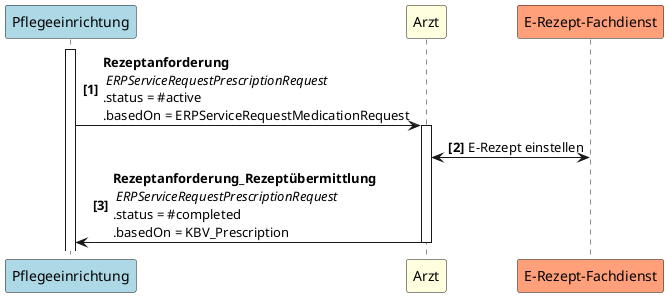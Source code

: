 @startuml UC3
autonumber "<b>[0]"
participant Pflegeeinrichtung as PE #LightBlue
participant Arzt as A #LightYellow
participant "E-Rezept-Fachdienst" as FD #LightSalmon

activate PE
PE -> A++: <b>Rezeptanforderung\n <i>ERPServiceRequestPrescriptionRequest  \n.status = #active \n.basedOn = ERPServiceRequestMedicationRequest
A <-> FD: E-Rezept einstellen
A -> PE--: <b>Rezeptanforderung_Rezeptübermittlung\n <i>ERPServiceRequestPrescriptionRequest  \n.status = #completed \n.basedOn = KBV_Prescription
@enduml